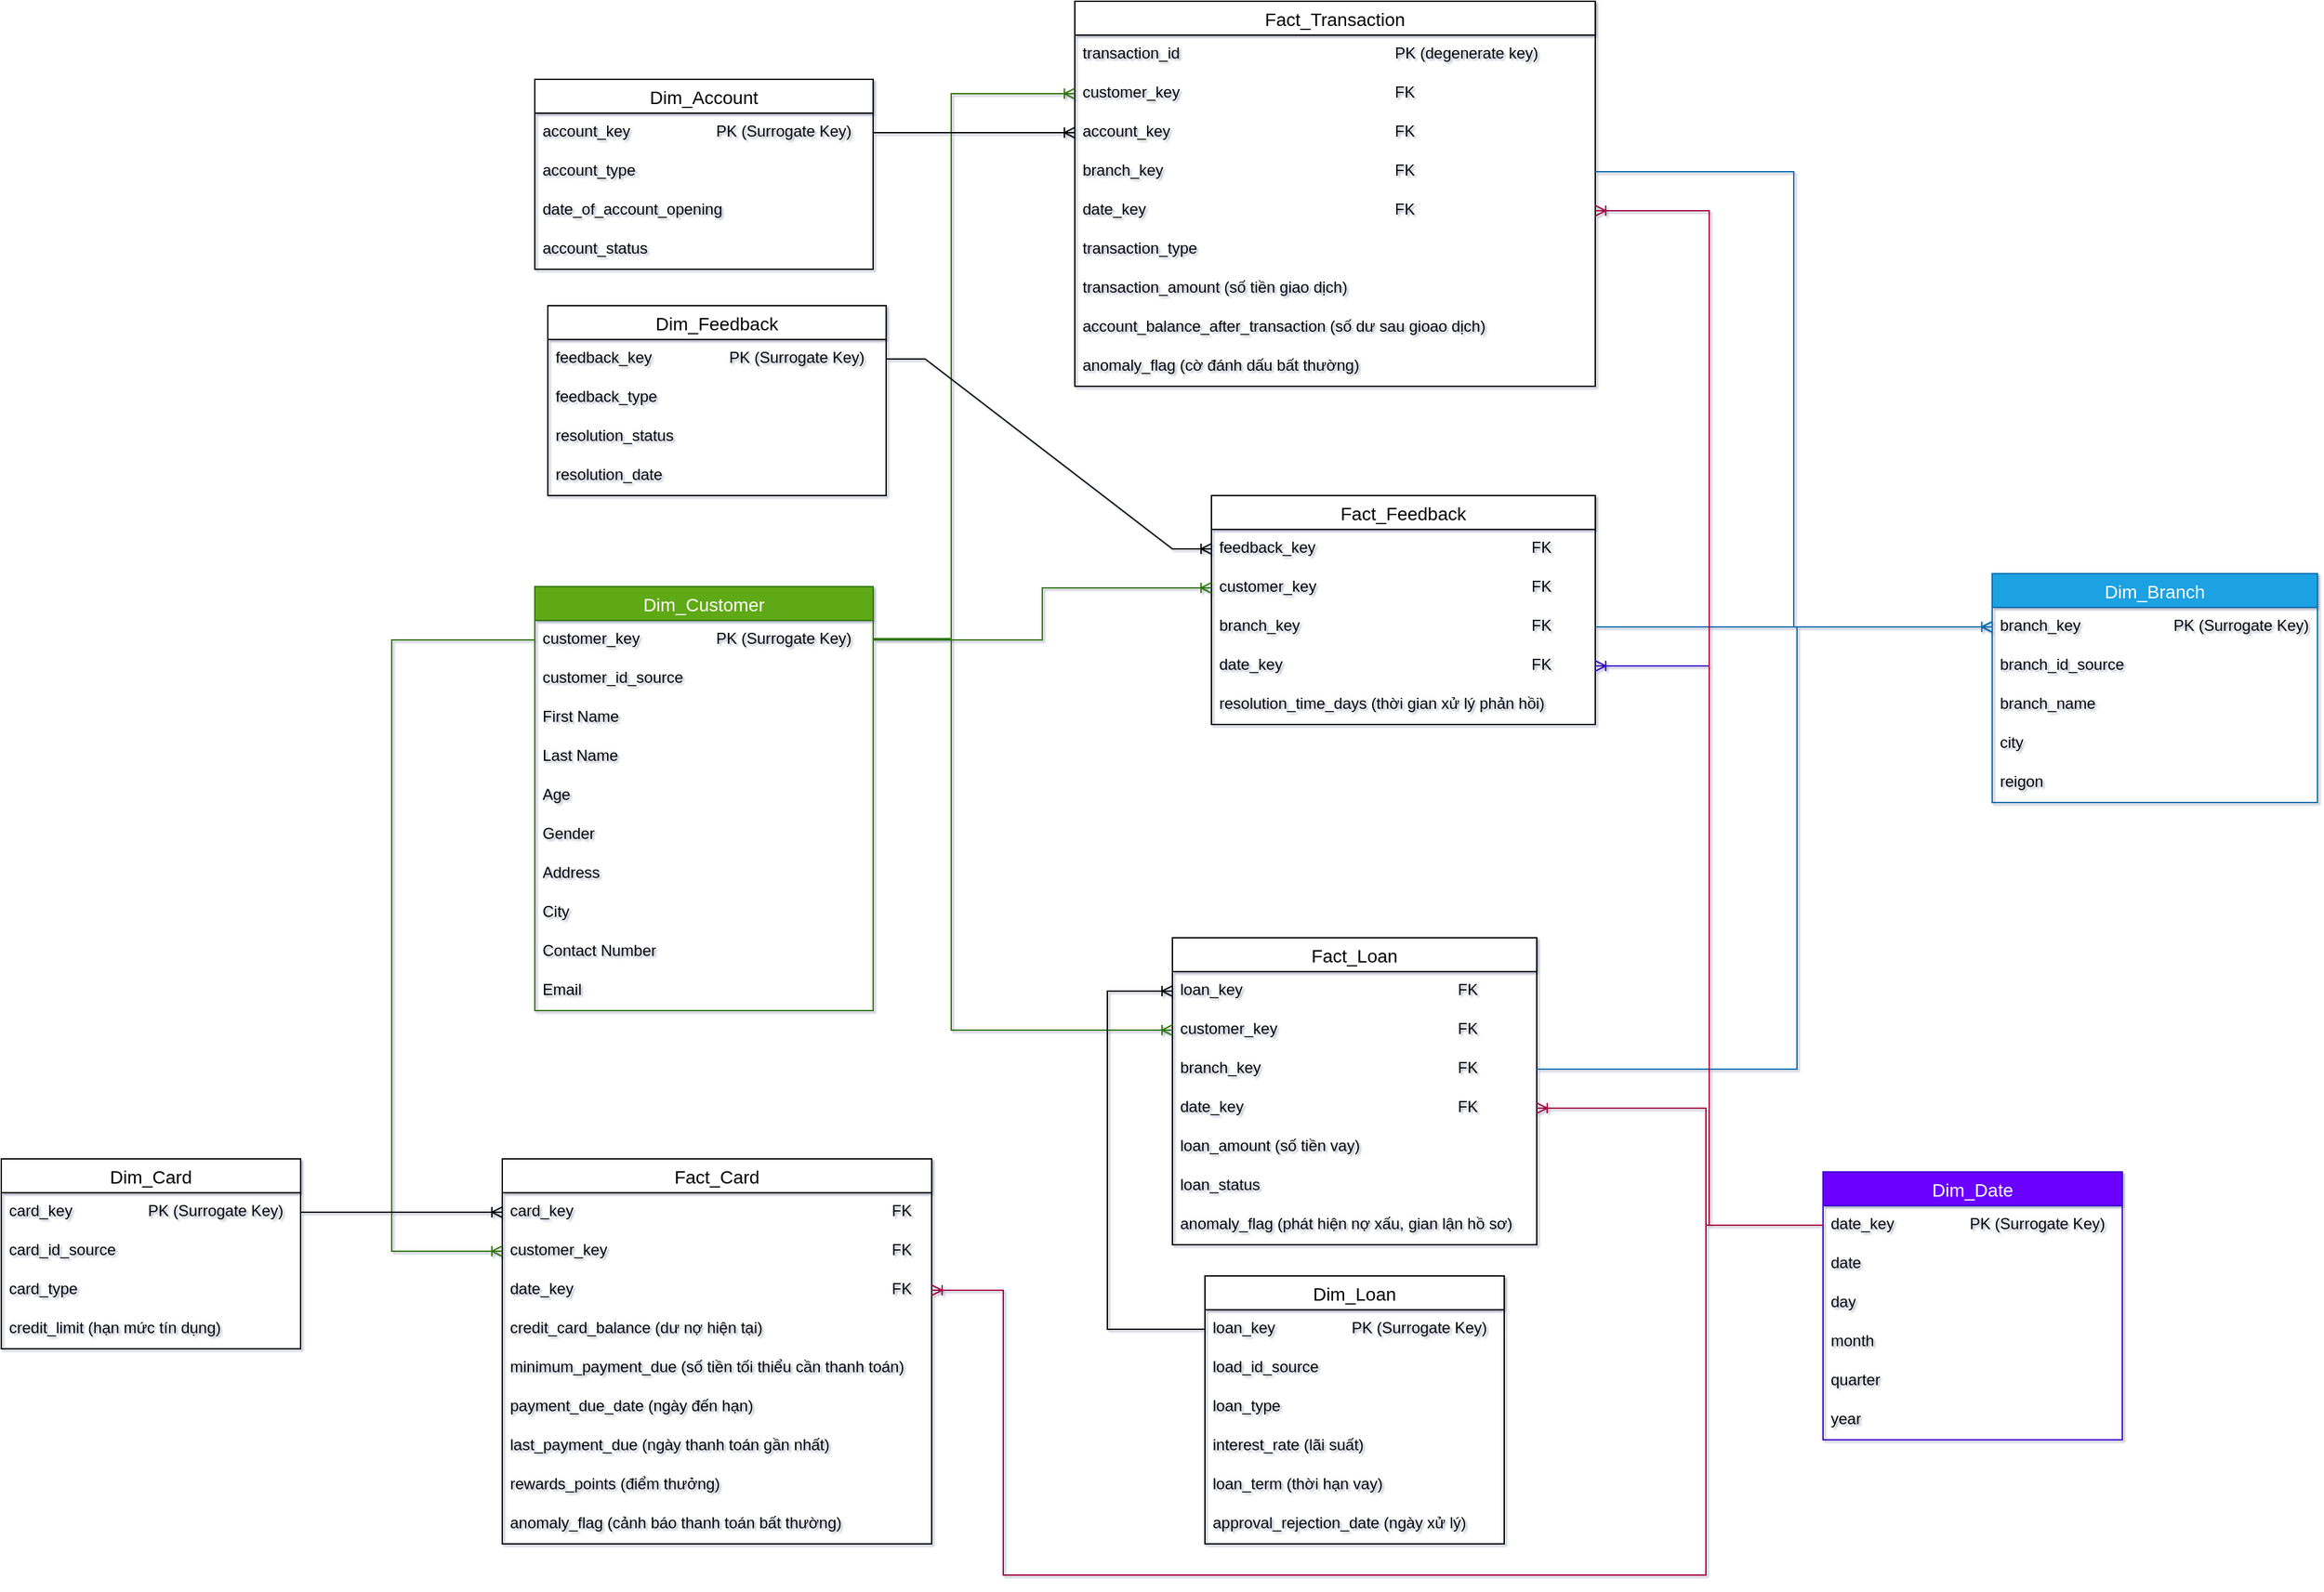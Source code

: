 <mxfile version="28.2.8">
  <diagram name="Page-1" id="ul3zynwpFYW2ac3TKyS4">
    <mxGraphModel dx="385" dy="1040" grid="1" gridSize="10" guides="1" tooltips="1" connect="1" arrows="1" fold="1" page="0" pageScale="1" pageWidth="850" pageHeight="1100" math="0" shadow="1">
      <root>
        <mxCell id="0" />
        <mxCell id="1" parent="0" />
        <mxCell id="hAFPsOLmdcQ-UQhmr4A7-1" value="Dim_Customer" style="swimlane;fontStyle=0;childLayout=stackLayout;horizontal=1;startSize=26;horizontalStack=0;resizeParent=1;resizeParentMax=0;resizeLast=0;collapsible=1;marginBottom=0;align=center;fontSize=14;fillColor=#60a917;fontColor=#ffffff;strokeColor=#2D7600;" parent="1" vertex="1">
          <mxGeometry x="1270" y="360" width="260" height="326" as="geometry" />
        </mxCell>
        <mxCell id="RPlR1aojxTPSPaEZkAwR-2" value="customer_key&lt;span style=&quot;white-space: pre;&quot;&gt;&#x9;&lt;/span&gt;&lt;span style=&quot;white-space: pre;&quot;&gt;&#x9;&lt;/span&gt;&lt;span style=&quot;white-space: pre;&quot;&gt;&#x9;&lt;/span&gt;PK (Surrogate Key)" style="text;strokeColor=none;fillColor=none;spacingLeft=4;spacingRight=4;overflow=hidden;rotatable=0;points=[[0,0.5],[1,0.5]];portConstraint=eastwest;fontSize=12;whiteSpace=wrap;html=1;" parent="hAFPsOLmdcQ-UQhmr4A7-1" vertex="1">
          <mxGeometry y="26" width="260" height="30" as="geometry" />
        </mxCell>
        <mxCell id="hAFPsOLmdcQ-UQhmr4A7-2" value="customer_id_source" style="text;strokeColor=none;fillColor=none;spacingLeft=4;spacingRight=4;overflow=hidden;rotatable=0;points=[[0,0.5],[1,0.5]];portConstraint=eastwest;fontSize=12;whiteSpace=wrap;html=1;" parent="hAFPsOLmdcQ-UQhmr4A7-1" vertex="1">
          <mxGeometry y="56" width="260" height="30" as="geometry" />
        </mxCell>
        <mxCell id="hAFPsOLmdcQ-UQhmr4A7-3" value="First Name" style="text;strokeColor=none;fillColor=none;spacingLeft=4;spacingRight=4;overflow=hidden;rotatable=0;points=[[0,0.5],[1,0.5]];portConstraint=eastwest;fontSize=12;whiteSpace=wrap;html=1;" parent="hAFPsOLmdcQ-UQhmr4A7-1" vertex="1">
          <mxGeometry y="86" width="260" height="30" as="geometry" />
        </mxCell>
        <mxCell id="hAFPsOLmdcQ-UQhmr4A7-4" value="Last Name" style="text;strokeColor=none;fillColor=none;spacingLeft=4;spacingRight=4;overflow=hidden;rotatable=0;points=[[0,0.5],[1,0.5]];portConstraint=eastwest;fontSize=12;whiteSpace=wrap;html=1;" parent="hAFPsOLmdcQ-UQhmr4A7-1" vertex="1">
          <mxGeometry y="116" width="260" height="30" as="geometry" />
        </mxCell>
        <mxCell id="hAFPsOLmdcQ-UQhmr4A7-5" value="Age" style="text;strokeColor=none;fillColor=none;spacingLeft=4;spacingRight=4;overflow=hidden;rotatable=0;points=[[0,0.5],[1,0.5]];portConstraint=eastwest;fontSize=12;whiteSpace=wrap;html=1;" parent="hAFPsOLmdcQ-UQhmr4A7-1" vertex="1">
          <mxGeometry y="146" width="260" height="30" as="geometry" />
        </mxCell>
        <mxCell id="hAFPsOLmdcQ-UQhmr4A7-6" value="Gender" style="text;strokeColor=none;fillColor=none;spacingLeft=4;spacingRight=4;overflow=hidden;rotatable=0;points=[[0,0.5],[1,0.5]];portConstraint=eastwest;fontSize=12;whiteSpace=wrap;html=1;" parent="hAFPsOLmdcQ-UQhmr4A7-1" vertex="1">
          <mxGeometry y="176" width="260" height="30" as="geometry" />
        </mxCell>
        <mxCell id="hAFPsOLmdcQ-UQhmr4A7-7" value="Address" style="text;strokeColor=none;fillColor=none;spacingLeft=4;spacingRight=4;overflow=hidden;rotatable=0;points=[[0,0.5],[1,0.5]];portConstraint=eastwest;fontSize=12;whiteSpace=wrap;html=1;" parent="hAFPsOLmdcQ-UQhmr4A7-1" vertex="1">
          <mxGeometry y="206" width="260" height="30" as="geometry" />
        </mxCell>
        <mxCell id="hAFPsOLmdcQ-UQhmr4A7-8" value="City" style="text;strokeColor=none;fillColor=none;spacingLeft=4;spacingRight=4;overflow=hidden;rotatable=0;points=[[0,0.5],[1,0.5]];portConstraint=eastwest;fontSize=12;whiteSpace=wrap;html=1;" parent="hAFPsOLmdcQ-UQhmr4A7-1" vertex="1">
          <mxGeometry y="236" width="260" height="30" as="geometry" />
        </mxCell>
        <mxCell id="hAFPsOLmdcQ-UQhmr4A7-9" value="Contact Number" style="text;strokeColor=none;fillColor=none;spacingLeft=4;spacingRight=4;overflow=hidden;rotatable=0;points=[[0,0.5],[1,0.5]];portConstraint=eastwest;fontSize=12;whiteSpace=wrap;html=1;" parent="hAFPsOLmdcQ-UQhmr4A7-1" vertex="1">
          <mxGeometry y="266" width="260" height="30" as="geometry" />
        </mxCell>
        <mxCell id="hAFPsOLmdcQ-UQhmr4A7-10" value="Email" style="text;strokeColor=none;fillColor=none;spacingLeft=4;spacingRight=4;overflow=hidden;rotatable=0;points=[[0,0.5],[1,0.5]];portConstraint=eastwest;fontSize=12;whiteSpace=wrap;html=1;" parent="hAFPsOLmdcQ-UQhmr4A7-1" vertex="1">
          <mxGeometry y="296" width="260" height="30" as="geometry" />
        </mxCell>
        <mxCell id="hAFPsOLmdcQ-UQhmr4A7-11" value="Dim_Account" style="swimlane;fontStyle=0;childLayout=stackLayout;horizontal=1;startSize=26;horizontalStack=0;resizeParent=1;resizeParentMax=0;resizeLast=0;collapsible=1;marginBottom=0;align=center;fontSize=14;" parent="1" vertex="1">
          <mxGeometry x="1270" y="-30" width="260" height="146" as="geometry" />
        </mxCell>
        <mxCell id="hAFPsOLmdcQ-UQhmr4A7-21" value="account_key&lt;span style=&quot;white-space: pre;&quot;&gt;&#x9;&lt;/span&gt;&lt;span style=&quot;white-space: pre;&quot;&gt;&#x9;&lt;/span&gt;&lt;span style=&quot;white-space: pre;&quot;&gt;&#x9;&lt;/span&gt;PK (Surrogate Key)" style="text;strokeColor=none;fillColor=none;spacingLeft=4;spacingRight=4;overflow=hidden;rotatable=0;points=[[0,0.5],[1,0.5]];portConstraint=eastwest;fontSize=12;whiteSpace=wrap;html=1;" parent="hAFPsOLmdcQ-UQhmr4A7-11" vertex="1">
          <mxGeometry y="26" width="260" height="30" as="geometry" />
        </mxCell>
        <mxCell id="hAFPsOLmdcQ-UQhmr4A7-12" value="account_type" style="text;strokeColor=none;fillColor=none;spacingLeft=4;spacingRight=4;overflow=hidden;rotatable=0;points=[[0,0.5],[1,0.5]];portConstraint=eastwest;fontSize=12;whiteSpace=wrap;html=1;" parent="hAFPsOLmdcQ-UQhmr4A7-11" vertex="1">
          <mxGeometry y="56" width="260" height="30" as="geometry" />
        </mxCell>
        <mxCell id="hAFPsOLmdcQ-UQhmr4A7-23" value="date_of_account_opening" style="text;strokeColor=none;fillColor=none;spacingLeft=4;spacingRight=4;overflow=hidden;rotatable=0;points=[[0,0.5],[1,0.5]];portConstraint=eastwest;fontSize=12;whiteSpace=wrap;html=1;" parent="hAFPsOLmdcQ-UQhmr4A7-11" vertex="1">
          <mxGeometry y="86" width="260" height="30" as="geometry" />
        </mxCell>
        <mxCell id="hAFPsOLmdcQ-UQhmr4A7-22" value="account_status" style="text;strokeColor=none;fillColor=none;spacingLeft=4;spacingRight=4;overflow=hidden;rotatable=0;points=[[0,0.5],[1,0.5]];portConstraint=eastwest;fontSize=12;whiteSpace=wrap;html=1;" parent="hAFPsOLmdcQ-UQhmr4A7-11" vertex="1">
          <mxGeometry y="116" width="260" height="30" as="geometry" />
        </mxCell>
        <mxCell id="hAFPsOLmdcQ-UQhmr4A7-24" value="Fact_Loan" style="swimlane;fontStyle=0;childLayout=stackLayout;horizontal=1;startSize=26;horizontalStack=0;resizeParent=1;resizeParentMax=0;resizeLast=0;collapsible=1;marginBottom=0;align=center;fontSize=14;" parent="1" vertex="1">
          <mxGeometry x="1760" y="630" width="280" height="236" as="geometry" />
        </mxCell>
        <mxCell id="hAFPsOLmdcQ-UQhmr4A7-59" value="loan_key&lt;span style=&quot;white-space: pre;&quot;&gt;&#x9;&lt;/span&gt;&lt;span style=&quot;white-space: pre;&quot;&gt;&#x9;&lt;/span&gt;&lt;span style=&quot;white-space: pre;&quot;&gt;&#x9;&lt;/span&gt;&lt;span style=&quot;white-space: pre;&quot;&gt;&#x9;&lt;span style=&quot;white-space: pre;&quot;&gt;&#x9;&lt;/span&gt;&lt;span style=&quot;white-space: pre;&quot;&gt;&#x9;&lt;span style=&quot;white-space: pre;&quot;&gt;&#x9;&lt;/span&gt;&lt;/span&gt;&lt;/span&gt;FK" style="text;strokeColor=none;fillColor=none;spacingLeft=4;spacingRight=4;overflow=hidden;rotatable=0;points=[[0,0.5],[1,0.5]];portConstraint=eastwest;fontSize=12;whiteSpace=wrap;html=1;" parent="hAFPsOLmdcQ-UQhmr4A7-24" vertex="1">
          <mxGeometry y="26" width="280" height="30" as="geometry" />
        </mxCell>
        <mxCell id="RPlR1aojxTPSPaEZkAwR-61" value="customer_key&lt;span style=&quot;white-space: pre;&quot;&gt;&#x9;&lt;/span&gt;&lt;span style=&quot;white-space: pre;&quot;&gt;&#x9;&lt;/span&gt;&lt;span style=&quot;white-space: pre;&quot;&gt;&#x9;&lt;/span&gt;&lt;span style=&quot;white-space: pre;&quot;&gt;&#x9;&lt;span style=&quot;white-space: pre;&quot;&gt;&#x9;&lt;span style=&quot;white-space: pre;&quot;&gt;&#x9;&lt;/span&gt;&lt;/span&gt;&lt;/span&gt;FK" style="text;strokeColor=none;fillColor=none;spacingLeft=4;spacingRight=4;overflow=hidden;rotatable=0;points=[[0,0.5],[1,0.5]];portConstraint=eastwest;fontSize=12;whiteSpace=wrap;html=1;" parent="hAFPsOLmdcQ-UQhmr4A7-24" vertex="1">
          <mxGeometry y="56" width="280" height="30" as="geometry" />
        </mxCell>
        <mxCell id="RPlR1aojxTPSPaEZkAwR-62" value="branch_key&lt;span style=&quot;white-space: pre;&quot;&gt;&#x9;&lt;/span&gt;&lt;span style=&quot;white-space: pre;&quot;&gt;&#x9;&lt;/span&gt;&lt;span style=&quot;white-space: pre;&quot;&gt;&#x9;&lt;/span&gt;&lt;span style=&quot;white-space: pre;&quot;&gt;&#x9;&lt;span style=&quot;white-space: pre;&quot;&gt;&#x9;&lt;span style=&quot;white-space: pre;&quot;&gt;&#x9;&lt;/span&gt;&lt;/span&gt;&lt;/span&gt;FK" style="text;strokeColor=none;fillColor=none;spacingLeft=4;spacingRight=4;overflow=hidden;rotatable=0;points=[[0,0.5],[1,0.5]];portConstraint=eastwest;fontSize=12;whiteSpace=wrap;html=1;" parent="hAFPsOLmdcQ-UQhmr4A7-24" vertex="1">
          <mxGeometry y="86" width="280" height="30" as="geometry" />
        </mxCell>
        <mxCell id="RPlR1aojxTPSPaEZkAwR-63" value="date_key&lt;span style=&quot;white-space: pre;&quot;&gt;&#x9;&lt;/span&gt;&lt;span style=&quot;white-space: pre;&quot;&gt;&#x9;&lt;/span&gt;&lt;span style=&quot;white-space: pre;&quot;&gt;&#x9;&lt;/span&gt;&lt;span style=&quot;white-space: pre;&quot;&gt;&#x9;&lt;span style=&quot;white-space: pre;&quot;&gt;&#x9;&lt;span style=&quot;white-space: pre;&quot;&gt;&#x9;&lt;span style=&quot;white-space: pre;&quot;&gt;&#x9;&lt;/span&gt;&lt;/span&gt;&lt;/span&gt;&lt;/span&gt;FK" style="text;strokeColor=none;fillColor=none;spacingLeft=4;spacingRight=4;overflow=hidden;rotatable=0;points=[[0,0.5],[1,0.5]];portConstraint=eastwest;fontSize=12;whiteSpace=wrap;html=1;" parent="hAFPsOLmdcQ-UQhmr4A7-24" vertex="1">
          <mxGeometry y="116" width="280" height="30" as="geometry" />
        </mxCell>
        <mxCell id="RPlR1aojxTPSPaEZkAwR-64" value="loan_amount (số tiền vay)" style="text;strokeColor=none;fillColor=none;spacingLeft=4;spacingRight=4;overflow=hidden;rotatable=0;points=[[0,0.5],[1,0.5]];portConstraint=eastwest;fontSize=12;whiteSpace=wrap;html=1;" parent="hAFPsOLmdcQ-UQhmr4A7-24" vertex="1">
          <mxGeometry y="146" width="280" height="30" as="geometry" />
        </mxCell>
        <mxCell id="RPlR1aojxTPSPaEZkAwR-65" value="loan_status" style="text;strokeColor=none;fillColor=none;spacingLeft=4;spacingRight=4;overflow=hidden;rotatable=0;points=[[0,0.5],[1,0.5]];portConstraint=eastwest;fontSize=12;whiteSpace=wrap;html=1;" parent="hAFPsOLmdcQ-UQhmr4A7-24" vertex="1">
          <mxGeometry y="176" width="280" height="30" as="geometry" />
        </mxCell>
        <mxCell id="RPlR1aojxTPSPaEZkAwR-66" value="anomaly_flag (phát hiện nợ xấu, gian lận hồ sơ)" style="text;strokeColor=none;fillColor=none;spacingLeft=4;spacingRight=4;overflow=hidden;rotatable=0;points=[[0,0.5],[1,0.5]];portConstraint=eastwest;fontSize=12;whiteSpace=wrap;html=1;" parent="hAFPsOLmdcQ-UQhmr4A7-24" vertex="1">
          <mxGeometry y="206" width="280" height="30" as="geometry" />
        </mxCell>
        <mxCell id="hAFPsOLmdcQ-UQhmr4A7-33" value="Fact_Card" style="swimlane;fontStyle=0;childLayout=stackLayout;horizontal=1;startSize=26;horizontalStack=0;resizeParent=1;resizeParentMax=0;resizeLast=0;collapsible=1;marginBottom=0;align=center;fontSize=14;" parent="1" vertex="1">
          <mxGeometry x="1245" y="800" width="330" height="296" as="geometry" />
        </mxCell>
        <mxCell id="hAFPsOLmdcQ-UQhmr4A7-64" value="card_key&amp;nbsp;&lt;span style=&quot;white-space: pre;&quot;&gt;&#x9;&lt;/span&gt;&lt;span style=&quot;white-space: pre;&quot;&gt;&#x9;&lt;/span&gt;&lt;span style=&quot;white-space: pre;&quot;&gt;&#x9;&lt;/span&gt;&lt;span style=&quot;white-space: pre;&quot;&gt;&#x9;&lt;/span&gt;&lt;span style=&quot;white-space: pre;&quot;&gt;&#x9;&lt;span style=&quot;white-space: pre;&quot;&gt;&#x9;&lt;/span&gt;&lt;span style=&quot;white-space: pre;&quot;&gt;&#x9;&lt;/span&gt;&lt;span style=&quot;white-space: pre;&quot;&gt;&#x9;&lt;/span&gt;&lt;span style=&quot;white-space: pre;&quot;&gt;&#x9;&lt;/span&gt;&lt;/span&gt;FK" style="text;strokeColor=none;fillColor=none;spacingLeft=4;spacingRight=4;overflow=hidden;rotatable=0;points=[[0,0.5],[1,0.5]];portConstraint=eastwest;fontSize=12;whiteSpace=wrap;html=1;" parent="hAFPsOLmdcQ-UQhmr4A7-33" vertex="1">
          <mxGeometry y="26" width="330" height="30" as="geometry" />
        </mxCell>
        <mxCell id="RPlR1aojxTPSPaEZkAwR-68" value="customer_key&lt;span style=&quot;white-space: pre;&quot;&gt;&#x9;&lt;/span&gt;&lt;span style=&quot;white-space: pre;&quot;&gt;&#x9;&lt;/span&gt;&lt;span style=&quot;white-space: pre;&quot;&gt;&#x9;&lt;/span&gt;&lt;span style=&quot;white-space: pre;&quot;&gt;&#x9;&lt;/span&gt;&lt;span style=&quot;white-space: pre;&quot;&gt;&#x9;&lt;span style=&quot;white-space: pre;&quot;&gt;&#x9;&lt;/span&gt;&lt;span style=&quot;white-space: pre;&quot;&gt;&#x9;&lt;/span&gt;&lt;span style=&quot;white-space: pre;&quot;&gt;&#x9;&lt;/span&gt;&lt;span style=&quot;white-space: pre;&quot;&gt;&#x9;&lt;/span&gt;&lt;/span&gt;FK" style="text;strokeColor=none;fillColor=none;spacingLeft=4;spacingRight=4;overflow=hidden;rotatable=0;points=[[0,0.5],[1,0.5]];portConstraint=eastwest;fontSize=12;whiteSpace=wrap;html=1;" parent="hAFPsOLmdcQ-UQhmr4A7-33" vertex="1">
          <mxGeometry y="56" width="330" height="30" as="geometry" />
        </mxCell>
        <mxCell id="RPlR1aojxTPSPaEZkAwR-69" value="date_key&lt;span style=&quot;white-space: pre;&quot;&gt;&#x9;&lt;/span&gt;&lt;span style=&quot;white-space: pre;&quot;&gt;&#x9;&lt;/span&gt;&lt;span style=&quot;white-space: pre;&quot;&gt;&#x9;&lt;/span&gt;&lt;span style=&quot;white-space: pre;&quot;&gt;&#x9;&lt;/span&gt;&lt;span style=&quot;white-space: pre;&quot;&gt;&#x9;&lt;/span&gt;&lt;span style=&quot;white-space: pre;&quot;&gt;&#x9;&lt;span style=&quot;white-space: pre;&quot;&gt;&#x9;&lt;/span&gt;&lt;span style=&quot;white-space: pre;&quot;&gt;&#x9;&lt;/span&gt;&lt;span style=&quot;white-space: pre;&quot;&gt;&#x9;&lt;/span&gt;&lt;span style=&quot;white-space: pre;&quot;&gt;&#x9;&lt;/span&gt;&lt;/span&gt;FK" style="text;strokeColor=none;fillColor=none;spacingLeft=4;spacingRight=4;overflow=hidden;rotatable=0;points=[[0,0.5],[1,0.5]];portConstraint=eastwest;fontSize=12;whiteSpace=wrap;html=1;" parent="hAFPsOLmdcQ-UQhmr4A7-33" vertex="1">
          <mxGeometry y="86" width="330" height="30" as="geometry" />
        </mxCell>
        <mxCell id="RPlR1aojxTPSPaEZkAwR-70" value="credit_card_balance (dư nợ hiện tại)" style="text;strokeColor=none;fillColor=none;spacingLeft=4;spacingRight=4;overflow=hidden;rotatable=0;points=[[0,0.5],[1,0.5]];portConstraint=eastwest;fontSize=12;whiteSpace=wrap;html=1;" parent="hAFPsOLmdcQ-UQhmr4A7-33" vertex="1">
          <mxGeometry y="116" width="330" height="30" as="geometry" />
        </mxCell>
        <mxCell id="RPlR1aojxTPSPaEZkAwR-71" value="minimum_payment_due (số tiền tối thiểu cần thanh toán)" style="text;strokeColor=none;fillColor=none;spacingLeft=4;spacingRight=4;overflow=hidden;rotatable=0;points=[[0,0.5],[1,0.5]];portConstraint=eastwest;fontSize=12;whiteSpace=wrap;html=1;" parent="hAFPsOLmdcQ-UQhmr4A7-33" vertex="1">
          <mxGeometry y="146" width="330" height="30" as="geometry" />
        </mxCell>
        <mxCell id="RPlR1aojxTPSPaEZkAwR-72" value="payment_due_date (ngày đến hạn)" style="text;strokeColor=none;fillColor=none;spacingLeft=4;spacingRight=4;overflow=hidden;rotatable=0;points=[[0,0.5],[1,0.5]];portConstraint=eastwest;fontSize=12;whiteSpace=wrap;html=1;" parent="hAFPsOLmdcQ-UQhmr4A7-33" vertex="1">
          <mxGeometry y="176" width="330" height="30" as="geometry" />
        </mxCell>
        <mxCell id="RPlR1aojxTPSPaEZkAwR-73" value="last_payment_due (ngày thanh toán gần nhất)" style="text;strokeColor=none;fillColor=none;spacingLeft=4;spacingRight=4;overflow=hidden;rotatable=0;points=[[0,0.5],[1,0.5]];portConstraint=eastwest;fontSize=12;whiteSpace=wrap;html=1;" parent="hAFPsOLmdcQ-UQhmr4A7-33" vertex="1">
          <mxGeometry y="206" width="330" height="30" as="geometry" />
        </mxCell>
        <mxCell id="RPlR1aojxTPSPaEZkAwR-74" value="rewards_points (điểm thưởng)" style="text;strokeColor=none;fillColor=none;spacingLeft=4;spacingRight=4;overflow=hidden;rotatable=0;points=[[0,0.5],[1,0.5]];portConstraint=eastwest;fontSize=12;whiteSpace=wrap;html=1;" parent="hAFPsOLmdcQ-UQhmr4A7-33" vertex="1">
          <mxGeometry y="236" width="330" height="30" as="geometry" />
        </mxCell>
        <mxCell id="RPlR1aojxTPSPaEZkAwR-75" value="anomaly_flag (cảnh báo thanh toán bất thường)" style="text;strokeColor=none;fillColor=none;spacingLeft=4;spacingRight=4;overflow=hidden;rotatable=0;points=[[0,0.5],[1,0.5]];portConstraint=eastwest;fontSize=12;whiteSpace=wrap;html=1;" parent="hAFPsOLmdcQ-UQhmr4A7-33" vertex="1">
          <mxGeometry y="266" width="330" height="30" as="geometry" />
        </mxCell>
        <mxCell id="hAFPsOLmdcQ-UQhmr4A7-42" value="Fact_Transaction" style="swimlane;fontStyle=0;childLayout=stackLayout;horizontal=1;startSize=26;horizontalStack=0;resizeParent=1;resizeParentMax=0;resizeLast=0;collapsible=1;marginBottom=0;align=center;fontSize=14;" parent="1" vertex="1">
          <mxGeometry x="1685" y="-90" width="400" height="296" as="geometry" />
        </mxCell>
        <mxCell id="hAFPsOLmdcQ-UQhmr4A7-53" value="transaction_id&lt;span style=&quot;white-space: pre;&quot;&gt;&#x9;&lt;/span&gt;&lt;span style=&quot;white-space: pre;&quot;&gt;&#x9;&lt;/span&gt;&lt;span style=&quot;white-space: pre;&quot;&gt;&#x9;&lt;span style=&quot;white-space: pre;&quot;&gt;&#x9;&lt;span style=&quot;white-space: pre;&quot;&gt;&#x9;&lt;/span&gt;&lt;span style=&quot;white-space: pre;&quot;&gt;&#x9;&lt;/span&gt;&lt;span style=&quot;white-space: pre;&quot;&gt;&#x9;&lt;/span&gt;&lt;/span&gt;&lt;/span&gt;PK (degenerate key)" style="text;strokeColor=none;fillColor=none;spacingLeft=4;spacingRight=4;overflow=hidden;rotatable=0;points=[[0,0.5],[1,0.5]];portConstraint=eastwest;fontSize=12;whiteSpace=wrap;html=1;" parent="hAFPsOLmdcQ-UQhmr4A7-42" vertex="1">
          <mxGeometry y="26" width="400" height="30" as="geometry" />
        </mxCell>
        <mxCell id="RPlR1aojxTPSPaEZkAwR-53" value="customer_key&lt;span style=&quot;white-space: pre;&quot;&gt;&#x9;&lt;/span&gt;&lt;span style=&quot;white-space: pre;&quot;&gt;&#x9;&lt;/span&gt;&lt;span style=&quot;white-space: pre;&quot;&gt;&#x9;&lt;/span&gt;&lt;span style=&quot;white-space: pre;&quot;&gt;&#x9;&lt;span style=&quot;white-space: pre;&quot;&gt;&#x9;&lt;/span&gt;&lt;span style=&quot;white-space: pre;&quot;&gt;&#x9;&lt;/span&gt;&lt;span style=&quot;white-space: pre;&quot;&gt;&#x9;&lt;/span&gt;&lt;/span&gt;FK" style="text;strokeColor=none;fillColor=none;spacingLeft=4;spacingRight=4;overflow=hidden;rotatable=0;points=[[0,0.5],[1,0.5]];portConstraint=eastwest;fontSize=12;whiteSpace=wrap;html=1;" parent="hAFPsOLmdcQ-UQhmr4A7-42" vertex="1">
          <mxGeometry y="56" width="400" height="30" as="geometry" />
        </mxCell>
        <mxCell id="RPlR1aojxTPSPaEZkAwR-54" value="account_key&lt;span style=&quot;white-space: pre;&quot;&gt;&#x9;&lt;/span&gt;&lt;span style=&quot;white-space: pre;&quot;&gt;&#x9;&lt;/span&gt;&lt;span style=&quot;white-space: pre;&quot;&gt;&#x9;&lt;/span&gt;&lt;span style=&quot;white-space: pre;&quot;&gt;&#x9;&lt;span style=&quot;white-space: pre;&quot;&gt;&#x9;&lt;/span&gt;&lt;span style=&quot;white-space: pre;&quot;&gt;&#x9;&lt;/span&gt;&lt;span style=&quot;white-space: pre;&quot;&gt;&#x9;&lt;/span&gt;&lt;/span&gt;FK" style="text;strokeColor=none;fillColor=none;spacingLeft=4;spacingRight=4;overflow=hidden;rotatable=0;points=[[0,0.5],[1,0.5]];portConstraint=eastwest;fontSize=12;whiteSpace=wrap;html=1;" parent="hAFPsOLmdcQ-UQhmr4A7-42" vertex="1">
          <mxGeometry y="86" width="400" height="30" as="geometry" />
        </mxCell>
        <mxCell id="RPlR1aojxTPSPaEZkAwR-55" value="branch_key&lt;span style=&quot;white-space: pre;&quot;&gt;&#x9;&lt;/span&gt;&lt;span style=&quot;white-space: pre;&quot;&gt;&#x9;&lt;/span&gt;&lt;span style=&quot;white-space: pre;&quot;&gt;&#x9;&lt;/span&gt;&lt;span style=&quot;white-space: pre;&quot;&gt;&#x9;&lt;span style=&quot;white-space: pre;&quot;&gt;&#x9;&lt;/span&gt;&lt;span style=&quot;white-space: pre;&quot;&gt;&#x9;&lt;/span&gt;&lt;span style=&quot;white-space: pre;&quot;&gt;&#x9;&lt;/span&gt;&lt;/span&gt;FK" style="text;strokeColor=none;fillColor=none;spacingLeft=4;spacingRight=4;overflow=hidden;rotatable=0;points=[[0,0.5],[1,0.5]];portConstraint=eastwest;fontSize=12;whiteSpace=wrap;html=1;" parent="hAFPsOLmdcQ-UQhmr4A7-42" vertex="1">
          <mxGeometry y="116" width="400" height="30" as="geometry" />
        </mxCell>
        <mxCell id="RPlR1aojxTPSPaEZkAwR-56" value="date_key&lt;span style=&quot;white-space: pre;&quot;&gt;&#x9;&lt;/span&gt;&lt;span style=&quot;white-space: pre;&quot;&gt;&#x9;&lt;/span&gt;&lt;span style=&quot;white-space: pre;&quot;&gt;&#x9;&lt;/span&gt;&lt;span style=&quot;white-space: pre;&quot;&gt;&#x9;&lt;span style=&quot;white-space: pre;&quot;&gt;&#x9;&lt;span style=&quot;white-space: pre;&quot;&gt;&#x9;&lt;/span&gt;&lt;span style=&quot;white-space: pre;&quot;&gt;&#x9;&lt;/span&gt;&lt;span style=&quot;white-space: pre;&quot;&gt;&#x9;&lt;/span&gt;&lt;/span&gt;&lt;/span&gt;FK" style="text;strokeColor=none;fillColor=none;spacingLeft=4;spacingRight=4;overflow=hidden;rotatable=0;points=[[0,0.5],[1,0.5]];portConstraint=eastwest;fontSize=12;whiteSpace=wrap;html=1;" parent="hAFPsOLmdcQ-UQhmr4A7-42" vertex="1">
          <mxGeometry y="146" width="400" height="30" as="geometry" />
        </mxCell>
        <mxCell id="RPlR1aojxTPSPaEZkAwR-57" value="transaction_type" style="text;strokeColor=none;fillColor=none;spacingLeft=4;spacingRight=4;overflow=hidden;rotatable=0;points=[[0,0.5],[1,0.5]];portConstraint=eastwest;fontSize=12;whiteSpace=wrap;html=1;" parent="hAFPsOLmdcQ-UQhmr4A7-42" vertex="1">
          <mxGeometry y="176" width="400" height="30" as="geometry" />
        </mxCell>
        <mxCell id="RPlR1aojxTPSPaEZkAwR-58" value="transaction_amount (số tiền giao dịch)" style="text;strokeColor=none;fillColor=none;spacingLeft=4;spacingRight=4;overflow=hidden;rotatable=0;points=[[0,0.5],[1,0.5]];portConstraint=eastwest;fontSize=12;whiteSpace=wrap;html=1;" parent="hAFPsOLmdcQ-UQhmr4A7-42" vertex="1">
          <mxGeometry y="206" width="400" height="30" as="geometry" />
        </mxCell>
        <mxCell id="RPlR1aojxTPSPaEZkAwR-59" value="account_balance_after_transaction (số dư sau gioao dịch)" style="text;strokeColor=none;fillColor=none;spacingLeft=4;spacingRight=4;overflow=hidden;rotatable=0;points=[[0,0.5],[1,0.5]];portConstraint=eastwest;fontSize=12;whiteSpace=wrap;html=1;" parent="hAFPsOLmdcQ-UQhmr4A7-42" vertex="1">
          <mxGeometry y="236" width="400" height="30" as="geometry" />
        </mxCell>
        <mxCell id="RPlR1aojxTPSPaEZkAwR-60" value="anomaly_flag (cờ đánh dấu bất thường)" style="text;strokeColor=none;fillColor=none;spacingLeft=4;spacingRight=4;overflow=hidden;rotatable=0;points=[[0,0.5],[1,0.5]];portConstraint=eastwest;fontSize=12;whiteSpace=wrap;html=1;" parent="hAFPsOLmdcQ-UQhmr4A7-42" vertex="1">
          <mxGeometry y="266" width="400" height="30" as="geometry" />
        </mxCell>
        <mxCell id="hAFPsOLmdcQ-UQhmr4A7-54" value="Dim_Branch" style="swimlane;fontStyle=0;childLayout=stackLayout;horizontal=1;startSize=26;horizontalStack=0;resizeParent=1;resizeParentMax=0;resizeLast=0;collapsible=1;marginBottom=0;align=center;fontSize=14;fillColor=#1ba1e2;fontColor=#ffffff;strokeColor=#006EAF;" parent="1" vertex="1">
          <mxGeometry x="2390" y="350" width="250" height="176" as="geometry" />
        </mxCell>
        <mxCell id="hAFPsOLmdcQ-UQhmr4A7-55" value="branch_key&lt;span style=&quot;white-space: pre;&quot;&gt;&#x9;&lt;/span&gt;&lt;span style=&quot;white-space: pre;&quot;&gt;&#x9;&lt;/span&gt;&lt;span style=&quot;white-space: pre;&quot;&gt;&#x9;&lt;/span&gt;PK (Surrogate Key)" style="text;strokeColor=none;fillColor=none;spacingLeft=4;spacingRight=4;overflow=hidden;rotatable=0;points=[[0,0.5],[1,0.5]];portConstraint=eastwest;fontSize=12;whiteSpace=wrap;html=1;" parent="hAFPsOLmdcQ-UQhmr4A7-54" vertex="1">
          <mxGeometry y="26" width="250" height="30" as="geometry" />
        </mxCell>
        <mxCell id="RPlR1aojxTPSPaEZkAwR-3" value="branch_id_source" style="text;strokeColor=none;fillColor=none;spacingLeft=4;spacingRight=4;overflow=hidden;rotatable=0;points=[[0,0.5],[1,0.5]];portConstraint=eastwest;fontSize=12;whiteSpace=wrap;html=1;" parent="hAFPsOLmdcQ-UQhmr4A7-54" vertex="1">
          <mxGeometry y="56" width="250" height="30" as="geometry" />
        </mxCell>
        <mxCell id="RPlR1aojxTPSPaEZkAwR-4" value="branch_name" style="text;strokeColor=none;fillColor=none;spacingLeft=4;spacingRight=4;overflow=hidden;rotatable=0;points=[[0,0.5],[1,0.5]];portConstraint=eastwest;fontSize=12;whiteSpace=wrap;html=1;" parent="hAFPsOLmdcQ-UQhmr4A7-54" vertex="1">
          <mxGeometry y="86" width="250" height="30" as="geometry" />
        </mxCell>
        <mxCell id="RPlR1aojxTPSPaEZkAwR-5" value="city" style="text;strokeColor=none;fillColor=none;spacingLeft=4;spacingRight=4;overflow=hidden;rotatable=0;points=[[0,0.5],[1,0.5]];portConstraint=eastwest;fontSize=12;whiteSpace=wrap;html=1;" parent="hAFPsOLmdcQ-UQhmr4A7-54" vertex="1">
          <mxGeometry y="116" width="250" height="30" as="geometry" />
        </mxCell>
        <mxCell id="RPlR1aojxTPSPaEZkAwR-6" value="reigon" style="text;strokeColor=none;fillColor=none;spacingLeft=4;spacingRight=4;overflow=hidden;rotatable=0;points=[[0,0.5],[1,0.5]];portConstraint=eastwest;fontSize=12;whiteSpace=wrap;html=1;" parent="hAFPsOLmdcQ-UQhmr4A7-54" vertex="1">
          <mxGeometry y="146" width="250" height="30" as="geometry" />
        </mxCell>
        <mxCell id="hAFPsOLmdcQ-UQhmr4A7-70" value="Fact_Feedback" style="swimlane;fontStyle=0;childLayout=stackLayout;horizontal=1;startSize=26;horizontalStack=0;resizeParent=1;resizeParentMax=0;resizeLast=0;collapsible=1;marginBottom=0;align=center;fontSize=14;" parent="1" vertex="1">
          <mxGeometry x="1790" y="290" width="295" height="176" as="geometry" />
        </mxCell>
        <mxCell id="hAFPsOLmdcQ-UQhmr4A7-71" value="feedback_key&lt;span style=&quot;white-space: pre;&quot;&gt;&#x9;&lt;/span&gt;&lt;span style=&quot;white-space: pre;&quot;&gt;&#x9;&lt;/span&gt;&lt;span style=&quot;white-space: pre;&quot;&gt;&#x9;&lt;/span&gt;&lt;span style=&quot;white-space: pre;&quot;&gt;&#x9;&lt;/span&gt;&lt;span style=&quot;white-space: pre;&quot;&gt;&#x9;&lt;span style=&quot;white-space: pre;&quot;&gt;&#x9;&lt;/span&gt;&lt;span style=&quot;white-space: pre;&quot;&gt;&#x9;&lt;/span&gt;&lt;/span&gt;FK" style="text;strokeColor=none;fillColor=none;spacingLeft=4;spacingRight=4;overflow=hidden;rotatable=0;points=[[0,0.5],[1,0.5]];portConstraint=eastwest;fontSize=12;whiteSpace=wrap;html=1;" parent="hAFPsOLmdcQ-UQhmr4A7-70" vertex="1">
          <mxGeometry y="26" width="295" height="30" as="geometry" />
        </mxCell>
        <mxCell id="hAFPsOLmdcQ-UQhmr4A7-72" value="customer_key&lt;span style=&quot;white-space: pre;&quot;&gt;&#x9;&lt;/span&gt;&lt;span style=&quot;white-space: pre;&quot;&gt;&#x9;&lt;/span&gt;&lt;span style=&quot;white-space: pre;&quot;&gt;&#x9;&lt;/span&gt;&lt;span style=&quot;white-space: pre;&quot;&gt;&#x9;&lt;/span&gt;&lt;span style=&quot;white-space: pre;&quot;&gt;&#x9;&lt;span style=&quot;white-space: pre;&quot;&gt;&#x9;&lt;/span&gt;&lt;span style=&quot;white-space: pre;&quot;&gt;&#x9;&lt;/span&gt;&lt;/span&gt;FK" style="text;strokeColor=none;fillColor=none;spacingLeft=4;spacingRight=4;overflow=hidden;rotatable=0;points=[[0,0.5],[1,0.5]];portConstraint=eastwest;fontSize=12;whiteSpace=wrap;html=1;" parent="hAFPsOLmdcQ-UQhmr4A7-70" vertex="1">
          <mxGeometry y="56" width="295" height="30" as="geometry" />
        </mxCell>
        <mxCell id="RPlR1aojxTPSPaEZkAwR-76" value="branch_key&amp;nbsp;&lt;span style=&quot;white-space: pre;&quot;&gt;&#x9;&lt;/span&gt;&lt;span style=&quot;white-space: pre;&quot;&gt;&#x9;&lt;/span&gt;&lt;span style=&quot;white-space: pre;&quot;&gt;&#x9;&lt;/span&gt;&lt;span style=&quot;white-space: pre;&quot;&gt;&#x9;&lt;/span&gt;&lt;span style=&quot;white-space: pre;&quot;&gt;&#x9;&lt;span style=&quot;white-space: pre;&quot;&gt;&#x9;&lt;/span&gt;&lt;span style=&quot;white-space: pre;&quot;&gt;&#x9;&lt;/span&gt;&lt;/span&gt;FK" style="text;strokeColor=none;fillColor=none;spacingLeft=4;spacingRight=4;overflow=hidden;rotatable=0;points=[[0,0.5],[1,0.5]];portConstraint=eastwest;fontSize=12;whiteSpace=wrap;html=1;" parent="hAFPsOLmdcQ-UQhmr4A7-70" vertex="1">
          <mxGeometry y="86" width="295" height="30" as="geometry" />
        </mxCell>
        <mxCell id="RPlR1aojxTPSPaEZkAwR-77" value="date_key&lt;span style=&quot;white-space: pre;&quot;&gt;&#x9;&lt;/span&gt;&lt;span style=&quot;white-space: pre;&quot;&gt;&#x9;&lt;/span&gt;&lt;span style=&quot;white-space: pre;&quot;&gt;&#x9;&lt;/span&gt;&lt;span style=&quot;white-space: pre;&quot;&gt;&#x9;&lt;/span&gt;&lt;span style=&quot;white-space: pre;&quot;&gt;&#x9;&lt;/span&gt;&lt;span style=&quot;white-space: pre;&quot;&gt;&#x9;&lt;span style=&quot;white-space: pre;&quot;&gt;&#x9;&lt;/span&gt;&lt;span style=&quot;white-space: pre;&quot;&gt;&#x9;&lt;/span&gt;&lt;/span&gt;FK" style="text;strokeColor=none;fillColor=none;spacingLeft=4;spacingRight=4;overflow=hidden;rotatable=0;points=[[0,0.5],[1,0.5]];portConstraint=eastwest;fontSize=12;whiteSpace=wrap;html=1;" parent="hAFPsOLmdcQ-UQhmr4A7-70" vertex="1">
          <mxGeometry y="116" width="295" height="30" as="geometry" />
        </mxCell>
        <mxCell id="RPlR1aojxTPSPaEZkAwR-78" value="resolution_time_days (thời gian xử lý phản hồi)" style="text;strokeColor=none;fillColor=none;spacingLeft=4;spacingRight=4;overflow=hidden;rotatable=0;points=[[0,0.5],[1,0.5]];portConstraint=eastwest;fontSize=12;whiteSpace=wrap;html=1;" parent="hAFPsOLmdcQ-UQhmr4A7-70" vertex="1">
          <mxGeometry y="146" width="295" height="30" as="geometry" />
        </mxCell>
        <mxCell id="RPlR1aojxTPSPaEZkAwR-11" value="Dim_Date" style="swimlane;fontStyle=0;childLayout=stackLayout;horizontal=1;startSize=26;horizontalStack=0;resizeParent=1;resizeParentMax=0;resizeLast=0;collapsible=1;marginBottom=0;align=center;fontSize=14;fillColor=#6a00ff;fontColor=#ffffff;strokeColor=#3700CC;" parent="1" vertex="1">
          <mxGeometry x="2260" y="810" width="230" height="206" as="geometry" />
        </mxCell>
        <mxCell id="RPlR1aojxTPSPaEZkAwR-12" value="date_key&lt;span style=&quot;white-space: pre;&quot;&gt;&#x9;&lt;/span&gt;&lt;span style=&quot;white-space: pre;&quot;&gt;&#x9;&lt;/span&gt;&lt;span style=&quot;white-space: pre;&quot;&gt;&#x9;&lt;/span&gt;PK (Surrogate Key)" style="text;strokeColor=none;fillColor=none;spacingLeft=4;spacingRight=4;overflow=hidden;rotatable=0;points=[[0,0.5],[1,0.5]];portConstraint=eastwest;fontSize=12;whiteSpace=wrap;html=1;" parent="RPlR1aojxTPSPaEZkAwR-11" vertex="1">
          <mxGeometry y="26" width="230" height="30" as="geometry" />
        </mxCell>
        <mxCell id="RPlR1aojxTPSPaEZkAwR-15" value="date&lt;div&gt;&lt;br&gt;&lt;/div&gt;" style="text;strokeColor=none;fillColor=none;spacingLeft=4;spacingRight=4;overflow=hidden;rotatable=0;points=[[0,0.5],[1,0.5]];portConstraint=eastwest;fontSize=12;whiteSpace=wrap;html=1;" parent="RPlR1aojxTPSPaEZkAwR-11" vertex="1">
          <mxGeometry y="56" width="230" height="30" as="geometry" />
        </mxCell>
        <mxCell id="RPlR1aojxTPSPaEZkAwR-16" value="day" style="text;strokeColor=none;fillColor=none;spacingLeft=4;spacingRight=4;overflow=hidden;rotatable=0;points=[[0,0.5],[1,0.5]];portConstraint=eastwest;fontSize=12;whiteSpace=wrap;html=1;" parent="RPlR1aojxTPSPaEZkAwR-11" vertex="1">
          <mxGeometry y="86" width="230" height="30" as="geometry" />
        </mxCell>
        <mxCell id="RPlR1aojxTPSPaEZkAwR-17" value="month" style="text;strokeColor=none;fillColor=none;spacingLeft=4;spacingRight=4;overflow=hidden;rotatable=0;points=[[0,0.5],[1,0.5]];portConstraint=eastwest;fontSize=12;whiteSpace=wrap;html=1;" parent="RPlR1aojxTPSPaEZkAwR-11" vertex="1">
          <mxGeometry y="116" width="230" height="30" as="geometry" />
        </mxCell>
        <mxCell id="RPlR1aojxTPSPaEZkAwR-18" value="quarter" style="text;strokeColor=none;fillColor=none;spacingLeft=4;spacingRight=4;overflow=hidden;rotatable=0;points=[[0,0.5],[1,0.5]];portConstraint=eastwest;fontSize=12;whiteSpace=wrap;html=1;" parent="RPlR1aojxTPSPaEZkAwR-11" vertex="1">
          <mxGeometry y="146" width="230" height="30" as="geometry" />
        </mxCell>
        <mxCell id="RPlR1aojxTPSPaEZkAwR-19" value="year" style="text;strokeColor=none;fillColor=none;spacingLeft=4;spacingRight=4;overflow=hidden;rotatable=0;points=[[0,0.5],[1,0.5]];portConstraint=eastwest;fontSize=12;whiteSpace=wrap;html=1;" parent="RPlR1aojxTPSPaEZkAwR-11" vertex="1">
          <mxGeometry y="176" width="230" height="30" as="geometry" />
        </mxCell>
        <mxCell id="RPlR1aojxTPSPaEZkAwR-21" value="Dim_Loan" style="swimlane;fontStyle=0;childLayout=stackLayout;horizontal=1;startSize=26;horizontalStack=0;resizeParent=1;resizeParentMax=0;resizeLast=0;collapsible=1;marginBottom=0;align=center;fontSize=14;" parent="1" vertex="1">
          <mxGeometry x="1785" y="890" width="230" height="206" as="geometry" />
        </mxCell>
        <mxCell id="RPlR1aojxTPSPaEZkAwR-22" value="loan_key&lt;span style=&quot;white-space: pre;&quot;&gt;&#x9;&lt;/span&gt;&lt;span style=&quot;white-space: pre;&quot;&gt;&#x9;&lt;/span&gt;&lt;span style=&quot;white-space: pre;&quot;&gt;&#x9;&lt;/span&gt;PK (Surrogate Key)" style="text;strokeColor=none;fillColor=none;spacingLeft=4;spacingRight=4;overflow=hidden;rotatable=0;points=[[0,0.5],[1,0.5]];portConstraint=eastwest;fontSize=12;whiteSpace=wrap;html=1;" parent="RPlR1aojxTPSPaEZkAwR-21" vertex="1">
          <mxGeometry y="26" width="230" height="30" as="geometry" />
        </mxCell>
        <mxCell id="RPlR1aojxTPSPaEZkAwR-28" value="load_id_source" style="text;strokeColor=none;fillColor=none;spacingLeft=4;spacingRight=4;overflow=hidden;rotatable=0;points=[[0,0.5],[1,0.5]];portConstraint=eastwest;fontSize=12;whiteSpace=wrap;html=1;" parent="RPlR1aojxTPSPaEZkAwR-21" vertex="1">
          <mxGeometry y="56" width="230" height="30" as="geometry" />
        </mxCell>
        <mxCell id="RPlR1aojxTPSPaEZkAwR-29" value="loan_type" style="text;strokeColor=none;fillColor=none;spacingLeft=4;spacingRight=4;overflow=hidden;rotatable=0;points=[[0,0.5],[1,0.5]];portConstraint=eastwest;fontSize=12;whiteSpace=wrap;html=1;" parent="RPlR1aojxTPSPaEZkAwR-21" vertex="1">
          <mxGeometry y="86" width="230" height="30" as="geometry" />
        </mxCell>
        <mxCell id="RPlR1aojxTPSPaEZkAwR-30" value="interest_rate (lãi suất)" style="text;strokeColor=none;fillColor=none;spacingLeft=4;spacingRight=4;overflow=hidden;rotatable=0;points=[[0,0.5],[1,0.5]];portConstraint=eastwest;fontSize=12;whiteSpace=wrap;html=1;" parent="RPlR1aojxTPSPaEZkAwR-21" vertex="1">
          <mxGeometry y="116" width="230" height="30" as="geometry" />
        </mxCell>
        <mxCell id="RPlR1aojxTPSPaEZkAwR-31" value="loan_term (thời hạn vay)" style="text;strokeColor=none;fillColor=none;spacingLeft=4;spacingRight=4;overflow=hidden;rotatable=0;points=[[0,0.5],[1,0.5]];portConstraint=eastwest;fontSize=12;whiteSpace=wrap;html=1;" parent="RPlR1aojxTPSPaEZkAwR-21" vertex="1">
          <mxGeometry y="146" width="230" height="30" as="geometry" />
        </mxCell>
        <mxCell id="RPlR1aojxTPSPaEZkAwR-32" value="approval_rejection_date (ngày xử lý)" style="text;strokeColor=none;fillColor=none;spacingLeft=4;spacingRight=4;overflow=hidden;rotatable=0;points=[[0,0.5],[1,0.5]];portConstraint=eastwest;fontSize=12;whiteSpace=wrap;html=1;" parent="RPlR1aojxTPSPaEZkAwR-21" vertex="1">
          <mxGeometry y="176" width="230" height="30" as="geometry" />
        </mxCell>
        <mxCell id="RPlR1aojxTPSPaEZkAwR-33" value="Dim_Card" style="swimlane;fontStyle=0;childLayout=stackLayout;horizontal=1;startSize=26;horizontalStack=0;resizeParent=1;resizeParentMax=0;resizeLast=0;collapsible=1;marginBottom=0;align=center;fontSize=14;" parent="1" vertex="1">
          <mxGeometry x="860" y="800" width="230" height="146" as="geometry" />
        </mxCell>
        <mxCell id="RPlR1aojxTPSPaEZkAwR-34" value="card_key&lt;span style=&quot;white-space: pre;&quot;&gt;&#x9;&lt;/span&gt;&lt;span style=&quot;white-space: pre;&quot;&gt;&#x9;&lt;/span&gt;&lt;span style=&quot;white-space: pre;&quot;&gt;&#x9;&lt;/span&gt;PK (Surrogate Key)" style="text;strokeColor=none;fillColor=none;spacingLeft=4;spacingRight=4;overflow=hidden;rotatable=0;points=[[0,0.5],[1,0.5]];portConstraint=eastwest;fontSize=12;whiteSpace=wrap;html=1;" parent="RPlR1aojxTPSPaEZkAwR-33" vertex="1">
          <mxGeometry y="26" width="230" height="30" as="geometry" />
        </mxCell>
        <mxCell id="RPlR1aojxTPSPaEZkAwR-40" value="card_id_source&lt;div&gt;&lt;br&gt;&lt;/div&gt;" style="text;strokeColor=none;fillColor=none;spacingLeft=4;spacingRight=4;overflow=hidden;rotatable=0;points=[[0,0.5],[1,0.5]];portConstraint=eastwest;fontSize=12;whiteSpace=wrap;html=1;" parent="RPlR1aojxTPSPaEZkAwR-33" vertex="1">
          <mxGeometry y="56" width="230" height="30" as="geometry" />
        </mxCell>
        <mxCell id="RPlR1aojxTPSPaEZkAwR-41" value="&lt;div&gt;card_type&lt;/div&gt;" style="text;strokeColor=none;fillColor=none;spacingLeft=4;spacingRight=4;overflow=hidden;rotatable=0;points=[[0,0.5],[1,0.5]];portConstraint=eastwest;fontSize=12;whiteSpace=wrap;html=1;" parent="RPlR1aojxTPSPaEZkAwR-33" vertex="1">
          <mxGeometry y="86" width="230" height="30" as="geometry" />
        </mxCell>
        <mxCell id="RPlR1aojxTPSPaEZkAwR-42" value="credit_limit (hạn mức tín dụng)" style="text;strokeColor=none;fillColor=none;spacingLeft=4;spacingRight=4;overflow=hidden;rotatable=0;points=[[0,0.5],[1,0.5]];portConstraint=eastwest;fontSize=12;whiteSpace=wrap;html=1;" parent="RPlR1aojxTPSPaEZkAwR-33" vertex="1">
          <mxGeometry y="116" width="230" height="30" as="geometry" />
        </mxCell>
        <mxCell id="RPlR1aojxTPSPaEZkAwR-43" value="Dim_Feedback" style="swimlane;fontStyle=0;childLayout=stackLayout;horizontal=1;startSize=26;horizontalStack=0;resizeParent=1;resizeParentMax=0;resizeLast=0;collapsible=1;marginBottom=0;align=center;fontSize=14;" parent="1" vertex="1">
          <mxGeometry x="1280" y="144" width="260" height="146" as="geometry" />
        </mxCell>
        <mxCell id="RPlR1aojxTPSPaEZkAwR-44" value="feedback_key&lt;span style=&quot;white-space: pre;&quot;&gt;&#x9;&lt;/span&gt;&lt;span style=&quot;white-space: pre;&quot;&gt;&#x9;&lt;/span&gt;&lt;span style=&quot;white-space: pre;&quot;&gt;&#x9;&lt;/span&gt;PK (Surrogate Key)" style="text;strokeColor=none;fillColor=none;spacingLeft=4;spacingRight=4;overflow=hidden;rotatable=0;points=[[0,0.5],[1,0.5]];portConstraint=eastwest;fontSize=12;whiteSpace=wrap;html=1;" parent="RPlR1aojxTPSPaEZkAwR-43" vertex="1">
          <mxGeometry y="26" width="260" height="30" as="geometry" />
        </mxCell>
        <mxCell id="RPlR1aojxTPSPaEZkAwR-48" value="feedback_type" style="text;strokeColor=none;fillColor=none;spacingLeft=4;spacingRight=4;overflow=hidden;rotatable=0;points=[[0,0.5],[1,0.5]];portConstraint=eastwest;fontSize=12;whiteSpace=wrap;html=1;" parent="RPlR1aojxTPSPaEZkAwR-43" vertex="1">
          <mxGeometry y="56" width="260" height="30" as="geometry" />
        </mxCell>
        <mxCell id="RPlR1aojxTPSPaEZkAwR-49" value="resolution_status" style="text;strokeColor=none;fillColor=none;spacingLeft=4;spacingRight=4;overflow=hidden;rotatable=0;points=[[0,0.5],[1,0.5]];portConstraint=eastwest;fontSize=12;whiteSpace=wrap;html=1;" parent="RPlR1aojxTPSPaEZkAwR-43" vertex="1">
          <mxGeometry y="86" width="260" height="30" as="geometry" />
        </mxCell>
        <mxCell id="RPlR1aojxTPSPaEZkAwR-50" value="resolution_date" style="text;strokeColor=none;fillColor=none;spacingLeft=4;spacingRight=4;overflow=hidden;rotatable=0;points=[[0,0.5],[1,0.5]];portConstraint=eastwest;fontSize=12;whiteSpace=wrap;html=1;" parent="RPlR1aojxTPSPaEZkAwR-43" vertex="1">
          <mxGeometry y="116" width="260" height="30" as="geometry" />
        </mxCell>
        <mxCell id="RPlR1aojxTPSPaEZkAwR-83" value="" style="fontSize=12;html=1;endArrow=ERoneToMany;rounded=0;entryX=0;entryY=0.5;entryDx=0;entryDy=0;fillColor=#60a917;strokeColor=#2D7600;edgeStyle=orthogonalEdgeStyle;" parent="1" target="RPlR1aojxTPSPaEZkAwR-53" edge="1">
          <mxGeometry width="100" height="100" relative="1" as="geometry">
            <mxPoint x="1530" y="400" as="sourcePoint" />
            <mxPoint x="1240" y="31" as="targetPoint" />
            <Array as="points">
              <mxPoint x="1590" y="400" />
              <mxPoint x="1590" y="-19" />
            </Array>
          </mxGeometry>
        </mxCell>
        <mxCell id="RPlR1aojxTPSPaEZkAwR-85" value="" style="fontSize=12;html=1;endArrow=ERoneToMany;rounded=0;entryX=0;entryY=0.5;entryDx=0;entryDy=0;fillColor=#60a917;strokeColor=#2D7600;exitX=1;exitY=0.5;exitDx=0;exitDy=0;edgeStyle=orthogonalEdgeStyle;" parent="1" source="RPlR1aojxTPSPaEZkAwR-2" target="RPlR1aojxTPSPaEZkAwR-61" edge="1">
          <mxGeometry width="100" height="100" relative="1" as="geometry">
            <mxPoint x="1540" y="340" as="sourcePoint" />
            <mxPoint x="1870" y="380" as="targetPoint" />
            <Array as="points">
              <mxPoint x="1590" y="401" />
              <mxPoint x="1590" y="701" />
            </Array>
          </mxGeometry>
        </mxCell>
        <mxCell id="RPlR1aojxTPSPaEZkAwR-86" value="" style="edgeStyle=orthogonalEdgeStyle;fontSize=12;html=1;endArrow=ERoneToMany;rounded=0;exitX=0;exitY=0.5;exitDx=0;exitDy=0;entryX=0;entryY=0.5;entryDx=0;entryDy=0;fillColor=#60a917;strokeColor=#2D7600;" parent="1" source="RPlR1aojxTPSPaEZkAwR-2" target="RPlR1aojxTPSPaEZkAwR-68" edge="1">
          <mxGeometry width="100" height="100" relative="1" as="geometry">
            <mxPoint x="1770" y="480" as="sourcePoint" />
            <mxPoint x="1870" y="380" as="targetPoint" />
            <Array as="points">
              <mxPoint x="1160" y="401" />
              <mxPoint x="1160" y="871" />
            </Array>
          </mxGeometry>
        </mxCell>
        <mxCell id="RPlR1aojxTPSPaEZkAwR-89" value="" style="fontSize=12;html=1;endArrow=ERoneToMany;rounded=0;entryX=0;entryY=0.5;entryDx=0;entryDy=0;fillColor=#60a917;strokeColor=#2D7600;edgeStyle=orthogonalEdgeStyle;" parent="1" source="RPlR1aojxTPSPaEZkAwR-2" target="hAFPsOLmdcQ-UQhmr4A7-72" edge="1">
          <mxGeometry width="100" height="100" relative="1" as="geometry">
            <mxPoint x="1540" y="340" as="sourcePoint" />
            <mxPoint x="1780" y="380" as="targetPoint" />
          </mxGeometry>
        </mxCell>
        <mxCell id="RPlR1aojxTPSPaEZkAwR-90" value="" style="fontSize=12;html=1;endArrow=ERoneToMany;rounded=0;exitX=1;exitY=0.5;exitDx=0;exitDy=0;entryX=0;entryY=0.5;entryDx=0;entryDy=0;fillColor=#1ba1e2;strokeColor=#006EAF;edgeStyle=orthogonalEdgeStyle;" parent="1" source="RPlR1aojxTPSPaEZkAwR-55" target="hAFPsOLmdcQ-UQhmr4A7-55" edge="1">
          <mxGeometry width="100" height="100" relative="1" as="geometry">
            <mxPoint x="1740" y="350" as="sourcePoint" />
            <mxPoint x="1840" y="250" as="targetPoint" />
          </mxGeometry>
        </mxCell>
        <mxCell id="RPlR1aojxTPSPaEZkAwR-94" value="" style="fontSize=12;html=1;endArrow=ERoneToMany;rounded=0;exitX=1;exitY=0.5;exitDx=0;exitDy=0;entryX=0;entryY=0.5;entryDx=0;entryDy=0;fillColor=#1ba1e2;strokeColor=#006EAF;" parent="1" source="RPlR1aojxTPSPaEZkAwR-76" target="hAFPsOLmdcQ-UQhmr4A7-55" edge="1">
          <mxGeometry width="100" height="100" relative="1" as="geometry">
            <mxPoint x="1880" y="450" as="sourcePoint" />
            <mxPoint x="2270" y="180" as="targetPoint" />
          </mxGeometry>
        </mxCell>
        <mxCell id="RPlR1aojxTPSPaEZkAwR-95" value="" style="fontSize=12;html=1;endArrow=ERoneToMany;rounded=0;exitX=1;exitY=0.5;exitDx=0;exitDy=0;entryX=0;entryY=0.5;entryDx=0;entryDy=0;fillColor=#1ba1e2;strokeColor=#006EAF;edgeStyle=orthogonalEdgeStyle;" parent="1" source="RPlR1aojxTPSPaEZkAwR-62" target="hAFPsOLmdcQ-UQhmr4A7-55" edge="1">
          <mxGeometry width="100" height="100" relative="1" as="geometry">
            <mxPoint x="1880" y="450" as="sourcePoint" />
            <mxPoint x="1980" y="350" as="targetPoint" />
            <Array as="points">
              <mxPoint x="2240" y="731" />
              <mxPoint x="2240" y="391" />
            </Array>
          </mxGeometry>
        </mxCell>
        <mxCell id="RPlR1aojxTPSPaEZkAwR-97" value="" style="fontSize=12;html=1;endArrow=ERoneToMany;rounded=0;exitX=0;exitY=0.5;exitDx=0;exitDy=0;entryX=0;entryY=0.5;entryDx=0;entryDy=0;edgeStyle=orthogonalEdgeStyle;" parent="1" source="RPlR1aojxTPSPaEZkAwR-22" target="hAFPsOLmdcQ-UQhmr4A7-59" edge="1">
          <mxGeometry width="100" height="100" relative="1" as="geometry">
            <mxPoint x="1520" y="840" as="sourcePoint" />
            <mxPoint x="1620" y="740" as="targetPoint" />
            <Array as="points">
              <mxPoint x="1710" y="931" />
              <mxPoint x="1710" y="671" />
            </Array>
          </mxGeometry>
        </mxCell>
        <mxCell id="RPlR1aojxTPSPaEZkAwR-100" value="" style="fontSize=12;html=1;endArrow=ERoneToMany;rounded=0;exitX=1;exitY=0.5;exitDx=0;exitDy=0;entryX=0;entryY=0.5;entryDx=0;entryDy=0;" parent="1" source="RPlR1aojxTPSPaEZkAwR-34" target="hAFPsOLmdcQ-UQhmr4A7-64" edge="1">
          <mxGeometry width="100" height="100" relative="1" as="geometry">
            <mxPoint x="740" y="620" as="sourcePoint" />
            <mxPoint x="840" y="520" as="targetPoint" />
          </mxGeometry>
        </mxCell>
        <mxCell id="RPlR1aojxTPSPaEZkAwR-101" value="" style="edgeStyle=entityRelationEdgeStyle;fontSize=12;html=1;endArrow=ERoneToMany;rounded=0;exitX=1;exitY=0.5;exitDx=0;exitDy=0;entryX=0;entryY=0.5;entryDx=0;entryDy=0;" parent="1" source="RPlR1aojxTPSPaEZkAwR-44" target="hAFPsOLmdcQ-UQhmr4A7-71" edge="1">
          <mxGeometry width="100" height="100" relative="1" as="geometry">
            <mxPoint x="1700" y="340" as="sourcePoint" />
            <mxPoint x="1800" y="240" as="targetPoint" />
          </mxGeometry>
        </mxCell>
        <mxCell id="RPlR1aojxTPSPaEZkAwR-103" value="" style="fontSize=12;html=1;endArrow=ERoneToMany;rounded=0;exitX=1;exitY=0.5;exitDx=0;exitDy=0;entryX=0;entryY=0.5;entryDx=0;entryDy=0;" parent="1" source="hAFPsOLmdcQ-UQhmr4A7-21" target="RPlR1aojxTPSPaEZkAwR-54" edge="1">
          <mxGeometry width="100" height="100" relative="1" as="geometry">
            <mxPoint x="1770" y="110" as="sourcePoint" />
            <mxPoint x="1870" y="10" as="targetPoint" />
          </mxGeometry>
        </mxCell>
        <mxCell id="RPlR1aojxTPSPaEZkAwR-106" value="" style="edgeStyle=orthogonalEdgeStyle;fontSize=12;html=1;endArrow=ERoneToMany;rounded=0;exitX=0;exitY=0.5;exitDx=0;exitDy=0;entryX=1;entryY=0.5;entryDx=0;entryDy=0;fillColor=#6a00ff;strokeColor=#3700CC;" parent="1" source="RPlR1aojxTPSPaEZkAwR-12" target="RPlR1aojxTPSPaEZkAwR-77" edge="1">
          <mxGeometry width="100" height="100" relative="1" as="geometry">
            <mxPoint x="1950" y="620" as="sourcePoint" />
            <mxPoint x="2050" y="520" as="targetPoint" />
          </mxGeometry>
        </mxCell>
        <mxCell id="RPlR1aojxTPSPaEZkAwR-107" value="" style="edgeStyle=orthogonalEdgeStyle;fontSize=12;html=1;endArrow=ERoneToMany;rounded=0;exitX=0;exitY=0.5;exitDx=0;exitDy=0;fillColor=#d80073;strokeColor=#A50040;" parent="1" source="RPlR1aojxTPSPaEZkAwR-12" target="RPlR1aojxTPSPaEZkAwR-56" edge="1">
          <mxGeometry width="100" height="100" relative="1" as="geometry">
            <mxPoint x="1950" y="620" as="sourcePoint" />
            <mxPoint x="2050" y="520" as="targetPoint" />
          </mxGeometry>
        </mxCell>
        <mxCell id="RPlR1aojxTPSPaEZkAwR-112" value="" style="edgeStyle=orthogonalEdgeStyle;fontSize=12;html=1;endArrow=ERoneToMany;rounded=0;exitX=0;exitY=0.5;exitDx=0;exitDy=0;entryX=1;entryY=0.5;entryDx=0;entryDy=0;fillColor=#d80073;strokeColor=#A50040;" parent="1" source="RPlR1aojxTPSPaEZkAwR-12" target="RPlR1aojxTPSPaEZkAwR-69" edge="1">
          <mxGeometry width="100" height="100" relative="1" as="geometry">
            <mxPoint x="2040" y="620" as="sourcePoint" />
            <mxPoint x="2140" y="520" as="targetPoint" />
            <Array as="points">
              <mxPoint x="2170" y="851" />
              <mxPoint x="2170" y="1120" />
              <mxPoint x="1630" y="1120" />
              <mxPoint x="1630" y="901" />
            </Array>
          </mxGeometry>
        </mxCell>
        <mxCell id="RPlR1aojxTPSPaEZkAwR-113" value="" style="edgeStyle=orthogonalEdgeStyle;fontSize=12;html=1;endArrow=ERoneToMany;rounded=0;exitX=0;exitY=0.5;exitDx=0;exitDy=0;entryX=1;entryY=0.5;entryDx=0;entryDy=0;fillColor=#d80073;strokeColor=#A50040;" parent="1" source="RPlR1aojxTPSPaEZkAwR-12" target="RPlR1aojxTPSPaEZkAwR-63" edge="1">
          <mxGeometry width="100" height="100" relative="1" as="geometry">
            <mxPoint x="2100" y="810" as="sourcePoint" />
            <mxPoint x="2200" y="710" as="targetPoint" />
            <Array as="points">
              <mxPoint x="2170" y="851" />
              <mxPoint x="2170" y="761" />
            </Array>
          </mxGeometry>
        </mxCell>
      </root>
    </mxGraphModel>
  </diagram>
</mxfile>
